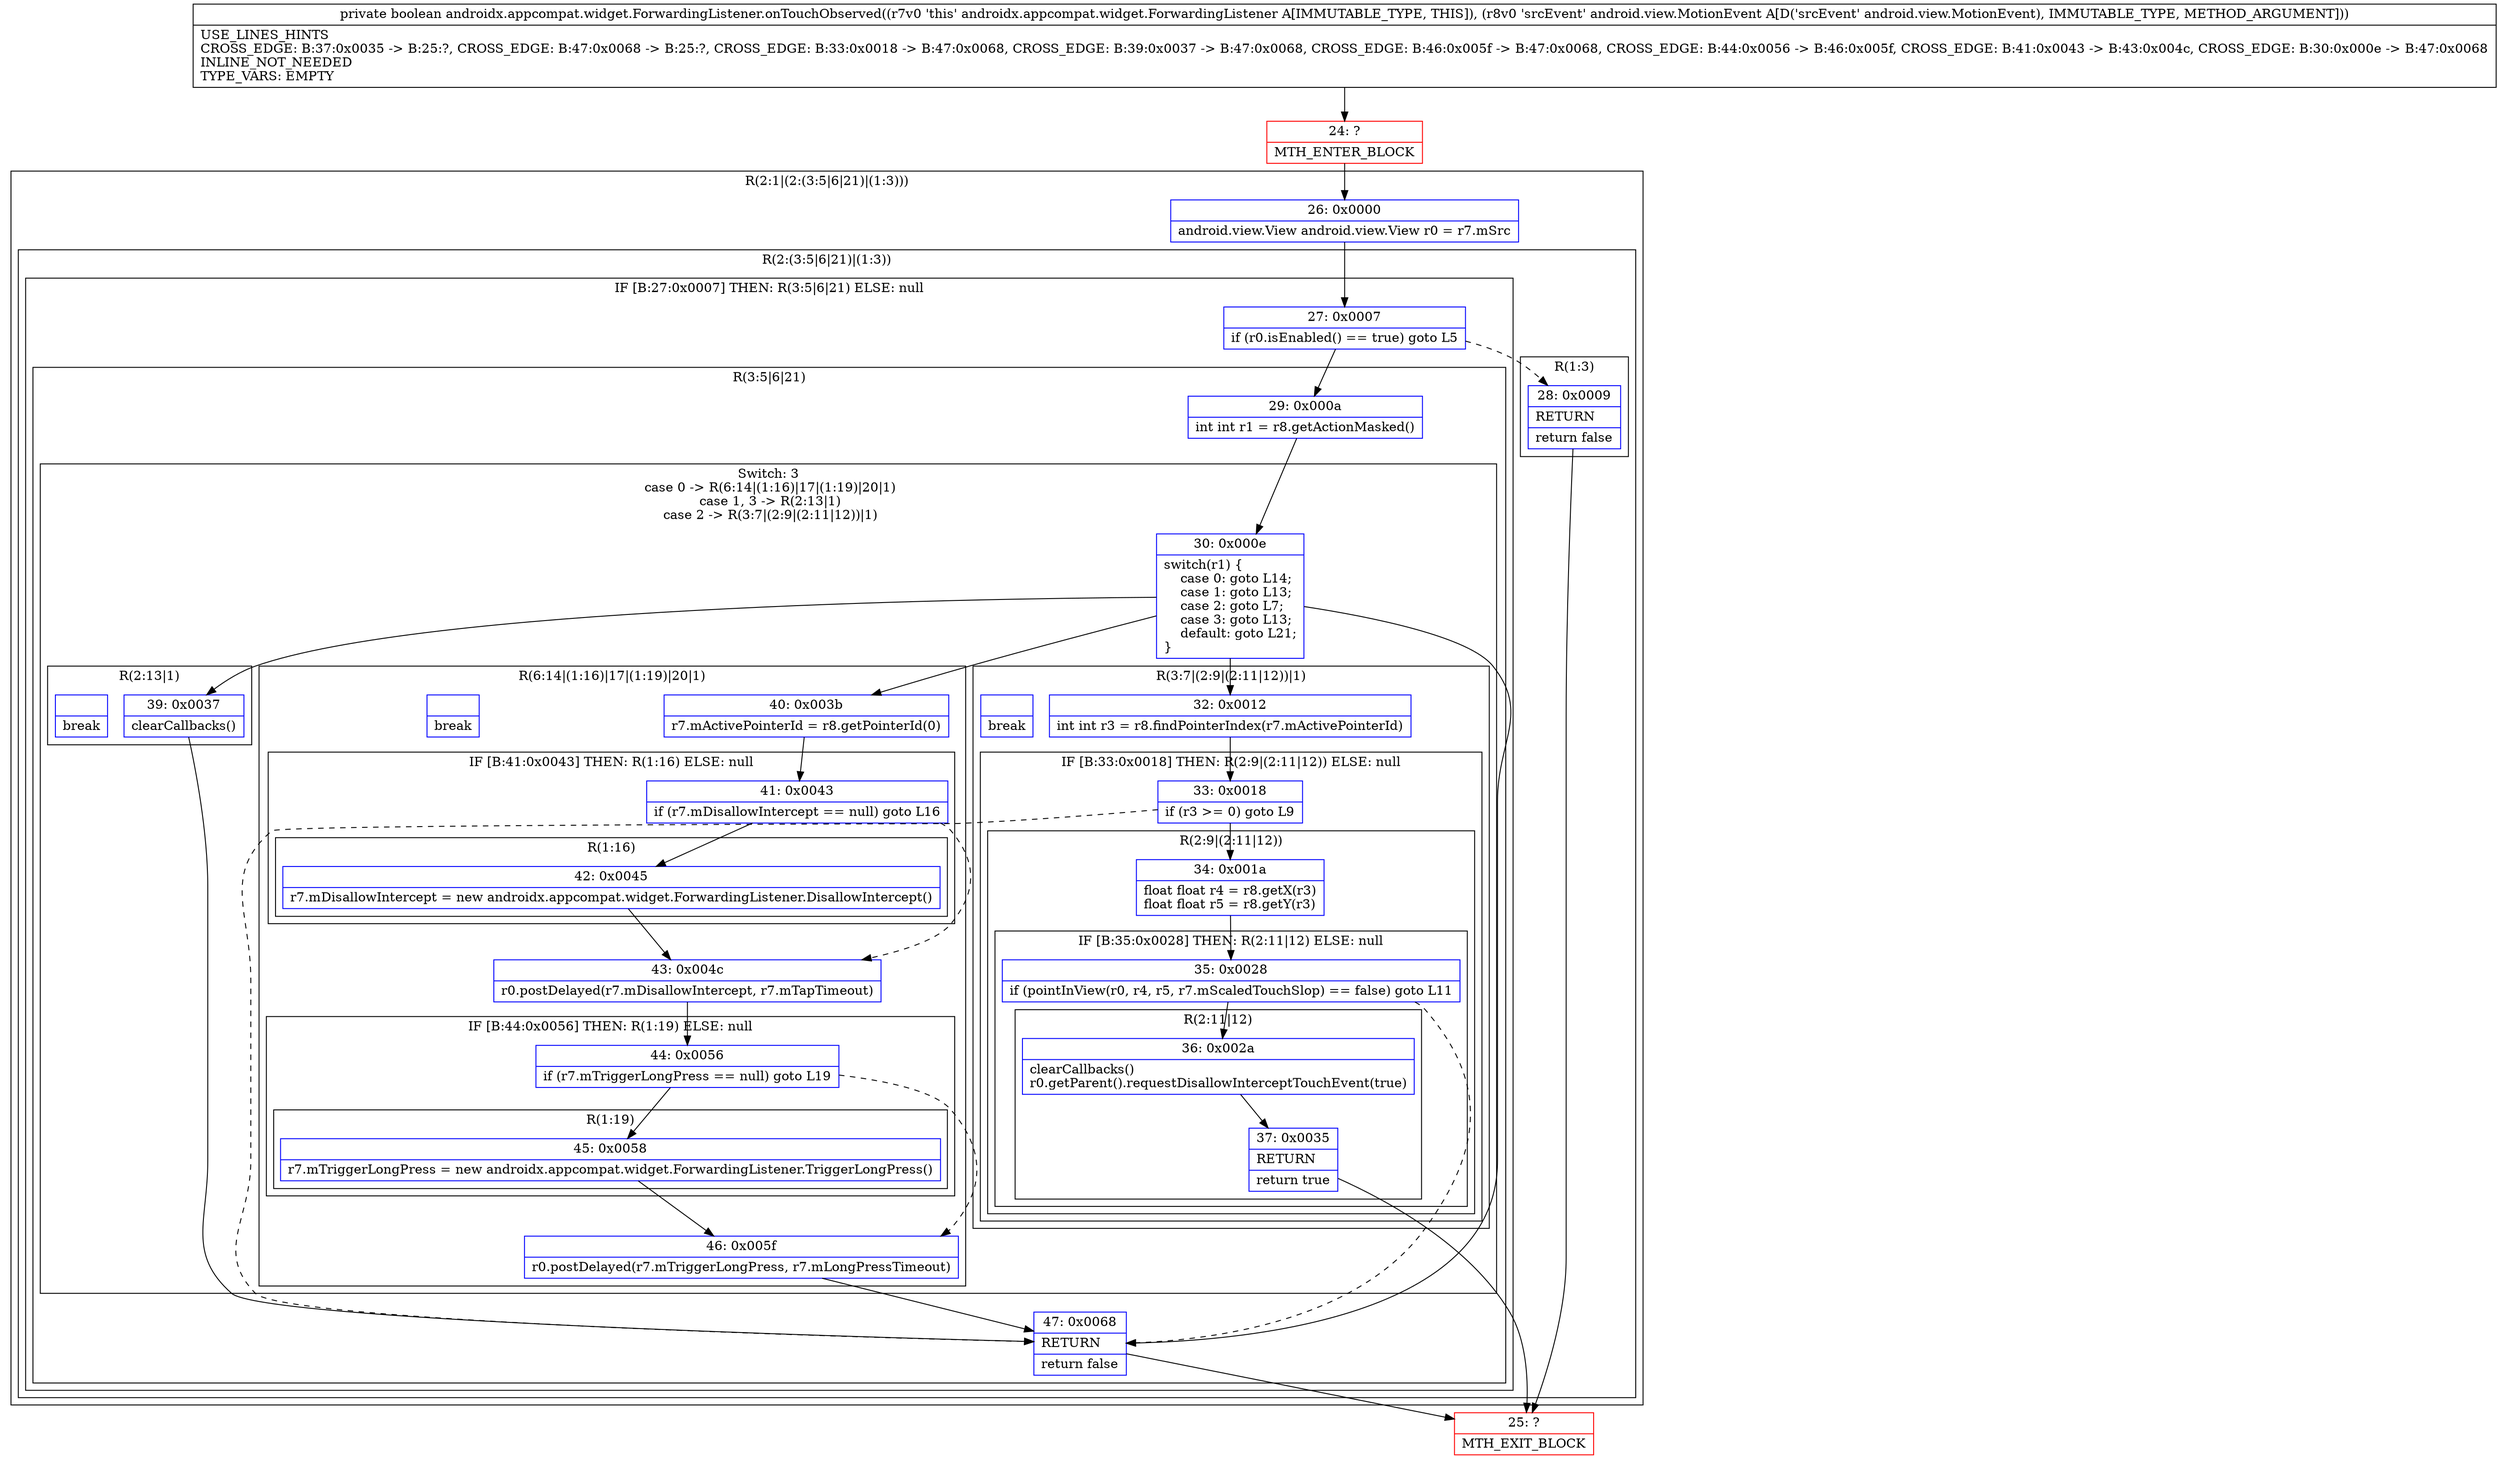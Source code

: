 digraph "CFG forandroidx.appcompat.widget.ForwardingListener.onTouchObserved(Landroid\/view\/MotionEvent;)Z" {
subgraph cluster_Region_636956472 {
label = "R(2:1|(2:(3:5|6|21)|(1:3)))";
node [shape=record,color=blue];
Node_26 [shape=record,label="{26\:\ 0x0000|android.view.View android.view.View r0 = r7.mSrc\l}"];
subgraph cluster_Region_535566403 {
label = "R(2:(3:5|6|21)|(1:3))";
node [shape=record,color=blue];
subgraph cluster_IfRegion_1109655297 {
label = "IF [B:27:0x0007] THEN: R(3:5|6|21) ELSE: null";
node [shape=record,color=blue];
Node_27 [shape=record,label="{27\:\ 0x0007|if (r0.isEnabled() == true) goto L5\l}"];
subgraph cluster_Region_1035143264 {
label = "R(3:5|6|21)";
node [shape=record,color=blue];
Node_29 [shape=record,label="{29\:\ 0x000a|int int r1 = r8.getActionMasked()\l}"];
subgraph cluster_SwitchRegion_1587381399 {
label = "Switch: 3
 case 0 -> R(6:14|(1:16)|17|(1:19)|20|1)
 case 1, 3 -> R(2:13|1)
 case 2 -> R(3:7|(2:9|(2:11|12))|1)";
node [shape=record,color=blue];
Node_30 [shape=record,label="{30\:\ 0x000e|switch(r1) \{\l    case 0: goto L14;\l    case 1: goto L13;\l    case 2: goto L7;\l    case 3: goto L13;\l    default: goto L21;\l\}\l}"];
subgraph cluster_Region_674852503 {
label = "R(6:14|(1:16)|17|(1:19)|20|1)";
node [shape=record,color=blue];
Node_40 [shape=record,label="{40\:\ 0x003b|r7.mActivePointerId = r8.getPointerId(0)\l}"];
subgraph cluster_IfRegion_243182011 {
label = "IF [B:41:0x0043] THEN: R(1:16) ELSE: null";
node [shape=record,color=blue];
Node_41 [shape=record,label="{41\:\ 0x0043|if (r7.mDisallowIntercept == null) goto L16\l}"];
subgraph cluster_Region_1508785596 {
label = "R(1:16)";
node [shape=record,color=blue];
Node_42 [shape=record,label="{42\:\ 0x0045|r7.mDisallowIntercept = new androidx.appcompat.widget.ForwardingListener.DisallowIntercept()\l}"];
}
}
Node_43 [shape=record,label="{43\:\ 0x004c|r0.postDelayed(r7.mDisallowIntercept, r7.mTapTimeout)\l}"];
subgraph cluster_IfRegion_601950260 {
label = "IF [B:44:0x0056] THEN: R(1:19) ELSE: null";
node [shape=record,color=blue];
Node_44 [shape=record,label="{44\:\ 0x0056|if (r7.mTriggerLongPress == null) goto L19\l}"];
subgraph cluster_Region_1546658315 {
label = "R(1:19)";
node [shape=record,color=blue];
Node_45 [shape=record,label="{45\:\ 0x0058|r7.mTriggerLongPress = new androidx.appcompat.widget.ForwardingListener.TriggerLongPress()\l}"];
}
}
Node_46 [shape=record,label="{46\:\ 0x005f|r0.postDelayed(r7.mTriggerLongPress, r7.mLongPressTimeout)\l}"];
Node_InsnContainer_662207303 [shape=record,label="{|break\l}"];
}
subgraph cluster_Region_265531849 {
label = "R(2:13|1)";
node [shape=record,color=blue];
Node_39 [shape=record,label="{39\:\ 0x0037|clearCallbacks()\l}"];
Node_InsnContainer_609794223 [shape=record,label="{|break\l}"];
}
subgraph cluster_Region_407519433 {
label = "R(3:7|(2:9|(2:11|12))|1)";
node [shape=record,color=blue];
Node_32 [shape=record,label="{32\:\ 0x0012|int int r3 = r8.findPointerIndex(r7.mActivePointerId)\l}"];
subgraph cluster_IfRegion_1374821096 {
label = "IF [B:33:0x0018] THEN: R(2:9|(2:11|12)) ELSE: null";
node [shape=record,color=blue];
Node_33 [shape=record,label="{33\:\ 0x0018|if (r3 \>= 0) goto L9\l}"];
subgraph cluster_Region_1948776638 {
label = "R(2:9|(2:11|12))";
node [shape=record,color=blue];
Node_34 [shape=record,label="{34\:\ 0x001a|float float r4 = r8.getX(r3)\lfloat float r5 = r8.getY(r3)\l}"];
subgraph cluster_IfRegion_2082952899 {
label = "IF [B:35:0x0028] THEN: R(2:11|12) ELSE: null";
node [shape=record,color=blue];
Node_35 [shape=record,label="{35\:\ 0x0028|if (pointInView(r0, r4, r5, r7.mScaledTouchSlop) == false) goto L11\l}"];
subgraph cluster_Region_1614100624 {
label = "R(2:11|12)";
node [shape=record,color=blue];
Node_36 [shape=record,label="{36\:\ 0x002a|clearCallbacks()\lr0.getParent().requestDisallowInterceptTouchEvent(true)\l}"];
Node_37 [shape=record,label="{37\:\ 0x0035|RETURN\l|return true\l}"];
}
}
}
}
Node_InsnContainer_2032526933 [shape=record,label="{|break\l}"];
}
}
Node_47 [shape=record,label="{47\:\ 0x0068|RETURN\l|return false\l}"];
}
}
subgraph cluster_Region_501418101 {
label = "R(1:3)";
node [shape=record,color=blue];
Node_28 [shape=record,label="{28\:\ 0x0009|RETURN\l|return false\l}"];
}
}
}
Node_24 [shape=record,color=red,label="{24\:\ ?|MTH_ENTER_BLOCK\l}"];
Node_25 [shape=record,color=red,label="{25\:\ ?|MTH_EXIT_BLOCK\l}"];
MethodNode[shape=record,label="{private boolean androidx.appcompat.widget.ForwardingListener.onTouchObserved((r7v0 'this' androidx.appcompat.widget.ForwardingListener A[IMMUTABLE_TYPE, THIS]), (r8v0 'srcEvent' android.view.MotionEvent A[D('srcEvent' android.view.MotionEvent), IMMUTABLE_TYPE, METHOD_ARGUMENT]))  | USE_LINES_HINTS\lCROSS_EDGE: B:37:0x0035 \-\> B:25:?, CROSS_EDGE: B:47:0x0068 \-\> B:25:?, CROSS_EDGE: B:33:0x0018 \-\> B:47:0x0068, CROSS_EDGE: B:39:0x0037 \-\> B:47:0x0068, CROSS_EDGE: B:46:0x005f \-\> B:47:0x0068, CROSS_EDGE: B:44:0x0056 \-\> B:46:0x005f, CROSS_EDGE: B:41:0x0043 \-\> B:43:0x004c, CROSS_EDGE: B:30:0x000e \-\> B:47:0x0068\lINLINE_NOT_NEEDED\lTYPE_VARS: EMPTY\l}"];
MethodNode -> Node_24;Node_26 -> Node_27;
Node_27 -> Node_28[style=dashed];
Node_27 -> Node_29;
Node_29 -> Node_30;
Node_30 -> Node_32;
Node_30 -> Node_39;
Node_30 -> Node_40;
Node_30 -> Node_47;
Node_40 -> Node_41;
Node_41 -> Node_42;
Node_41 -> Node_43[style=dashed];
Node_42 -> Node_43;
Node_43 -> Node_44;
Node_44 -> Node_45;
Node_44 -> Node_46[style=dashed];
Node_45 -> Node_46;
Node_46 -> Node_47;
Node_39 -> Node_47;
Node_32 -> Node_33;
Node_33 -> Node_34;
Node_33 -> Node_47[style=dashed];
Node_34 -> Node_35;
Node_35 -> Node_36;
Node_35 -> Node_47[style=dashed];
Node_36 -> Node_37;
Node_37 -> Node_25;
Node_47 -> Node_25;
Node_28 -> Node_25;
Node_24 -> Node_26;
}

